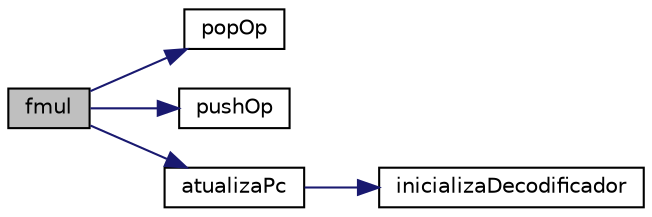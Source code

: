 digraph "fmul"
{
 // INTERACTIVE_SVG=YES
  edge [fontname="Helvetica",fontsize="10",labelfontname="Helvetica",labelfontsize="10"];
  node [fontname="Helvetica",fontsize="10",shape=record];
  rankdir="LR";
  Node1044 [label="fmul",height=0.2,width=0.4,color="black", fillcolor="grey75", style="filled", fontcolor="black"];
  Node1044 -> Node1045 [color="midnightblue",fontsize="10",style="solid",fontname="Helvetica"];
  Node1045 [label="popOp",height=0.2,width=0.4,color="black", fillcolor="white", style="filled",URL="$frame_8c.html#a3670f378856724ca85ced056e6bfc5c4"];
  Node1044 -> Node1046 [color="midnightblue",fontsize="10",style="solid",fontname="Helvetica"];
  Node1046 [label="pushOp",height=0.2,width=0.4,color="black", fillcolor="white", style="filled",URL="$frame_8c.html#a50993c39467516396b64a90eb81af0ba"];
  Node1044 -> Node1047 [color="midnightblue",fontsize="10",style="solid",fontname="Helvetica"];
  Node1047 [label="atualizaPc",height=0.2,width=0.4,color="black", fillcolor="white", style="filled",URL="$instrucao_8c.html#abcf4bbde1212f9bb0f2ee7a6ba5aec08"];
  Node1047 -> Node1048 [color="midnightblue",fontsize="10",style="solid",fontname="Helvetica"];
  Node1048 [label="inicializaDecodificador",height=0.2,width=0.4,color="black", fillcolor="white", style="filled",URL="$decodificador_8c.html#ac4ac4bcce3fed96b1a2657ceafda40bc"];
}
